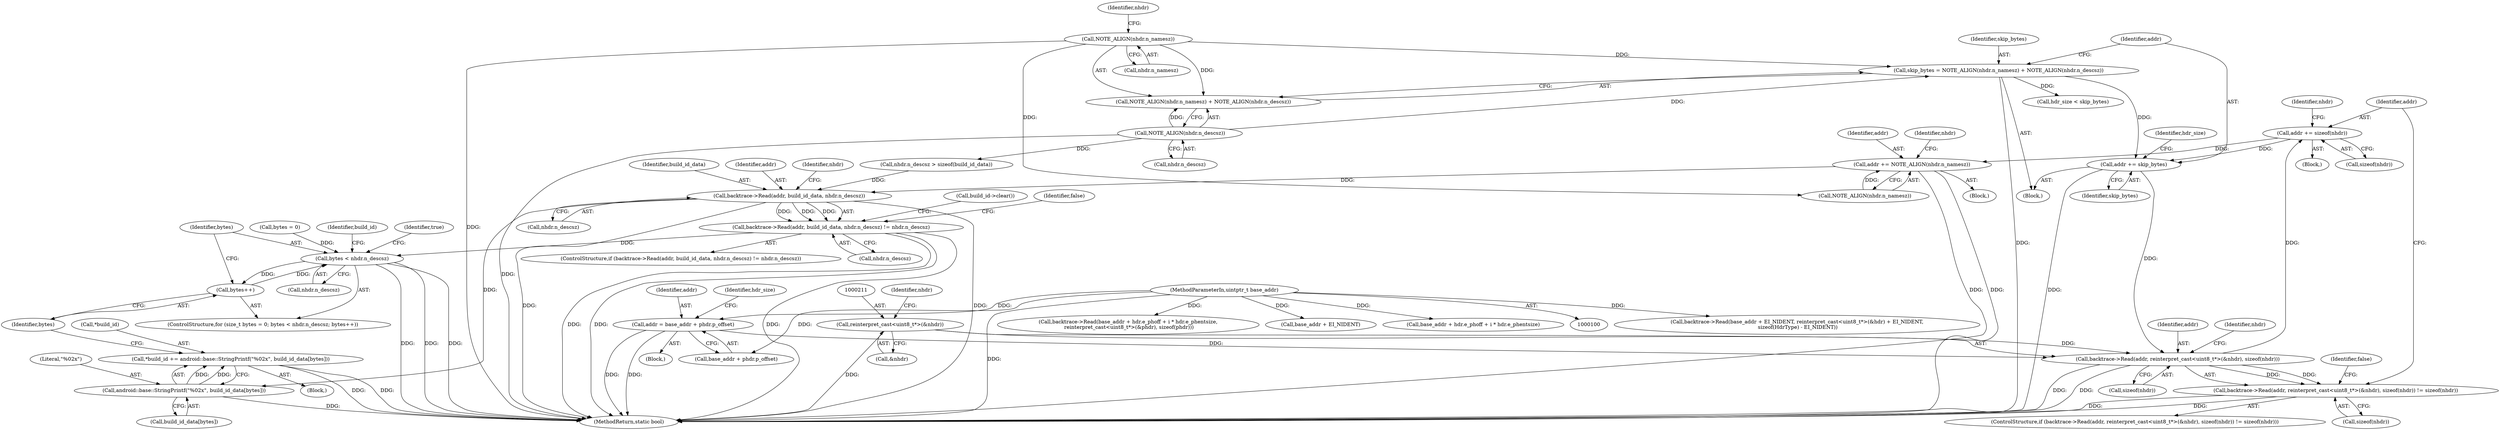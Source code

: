 digraph "0_Android_d917514bd6b270df431ea4e781a865764d406120@API" {
"1000221" [label="(Call,addr += sizeof(nhdr))"];
"1000208" [label="(Call,backtrace->Read(addr, reinterpret_cast<uint8_t*>(&nhdr), sizeof(nhdr)))"];
"1000310" [label="(Call,addr += skip_bytes)"];
"1000299" [label="(Call,skip_bytes = NOTE_ALIGN(nhdr.n_namesz) + NOTE_ALIGN(nhdr.n_descsz))"];
"1000302" [label="(Call,NOTE_ALIGN(nhdr.n_namesz))"];
"1000306" [label="(Call,NOTE_ALIGN(nhdr.n_descsz))"];
"1000221" [label="(Call,addr += sizeof(nhdr))"];
"1000192" [label="(Call,addr = base_addr + phdr.p_offset)"];
"1000102" [label="(MethodParameterIn,uintptr_t base_addr)"];
"1000210" [label="(Call,reinterpret_cast<uint8_t*>(&nhdr))"];
"1000232" [label="(Call,addr += NOTE_ALIGN(nhdr.n_namesz))"];
"1000256" [label="(Call,backtrace->Read(addr, build_id_data, nhdr.n_descsz))"];
"1000255" [label="(Call,backtrace->Read(addr, build_id_data, nhdr.n_descsz) != nhdr.n_descsz)"];
"1000274" [label="(Call,bytes < nhdr.n_descsz)"];
"1000279" [label="(Call,bytes++)"];
"1000285" [label="(Call,android::base::StringPrintf(\"%02x\", build_id_data[bytes]))"];
"1000282" [label="(Call,*build_id += android::base::StringPrintf(\"%02x\", build_id_data[bytes]))"];
"1000207" [label="(Call,backtrace->Read(addr, reinterpret_cast<uint8_t*>(&nhdr), sizeof(nhdr)) != sizeof(nhdr))"];
"1000259" [label="(Call,nhdr.n_descsz)"];
"1000299" [label="(Call,skip_bytes = NOTE_ALIGN(nhdr.n_namesz) + NOTE_ALIGN(nhdr.n_descsz))"];
"1000302" [label="(Call,NOTE_ALIGN(nhdr.n_namesz))"];
"1000240" [label="(Call,nhdr.n_descsz > sizeof(build_id_data))"];
"1000234" [label="(Call,NOTE_ALIGN(nhdr.n_namesz))"];
"1000233" [label="(Identifier,addr)"];
"1000276" [label="(Call,nhdr.n_descsz)"];
"1000315" [label="(Identifier,hdr_size)"];
"1000118" [label="(Call,backtrace->Read(base_addr + EI_NIDENT, reinterpret_cast<uint8_t*>(&hdr) + EI_NIDENT,\n sizeof(HdrType) - EI_NIDENT))"];
"1000256" [label="(Call,backtrace->Read(addr, build_id_data, nhdr.n_descsz))"];
"1000254" [label="(ControlStructure,if (backtrace->Read(addr, build_id_data, nhdr.n_descsz) != nhdr.n_descsz))"];
"1000268" [label="(Call,build_id->clear())"];
"1000214" [label="(Call,sizeof(nhdr))"];
"1000293" [label="(Block,)"];
"1000306" [label="(Call,NOTE_ALIGN(nhdr.n_descsz))"];
"1000155" [label="(Call,backtrace->Read(base_addr + hdr.e_phoff + i * hdr.e_phentsize,\n reinterpret_cast<uint8_t*>(&phdr), sizeof(phdr)))"];
"1000303" [label="(Call,nhdr.n_namesz)"];
"1000263" [label="(Identifier,nhdr)"];
"1000271" [label="(Call,bytes = 0)"];
"1000262" [label="(Call,nhdr.n_descsz)"];
"1000221" [label="(Call,addr += sizeof(nhdr))"];
"1000258" [label="(Identifier,build_id_data)"];
"1000209" [label="(Identifier,addr)"];
"1000310" [label="(Call,addr += skip_bytes)"];
"1000217" [label="(Identifier,nhdr)"];
"1000307" [label="(Call,nhdr.n_descsz)"];
"1000274" [label="(Call,bytes < nhdr.n_descsz)"];
"1000220" [label="(Identifier,false)"];
"1000324" [label="(MethodReturn,static bool)"];
"1000206" [label="(ControlStructure,if (backtrace->Read(addr, reinterpret_cast<uint8_t*>(&nhdr), sizeof(nhdr)) != sizeof(nhdr)))"];
"1000204" [label="(Block,)"];
"1000119" [label="(Call,base_addr + EI_NIDENT)"];
"1000287" [label="(Call,build_id_data[bytes])"];
"1000194" [label="(Call,base_addr + phdr.p_offset)"];
"1000284" [label="(Identifier,build_id)"];
"1000281" [label="(Block,)"];
"1000228" [label="(Identifier,nhdr)"];
"1000193" [label="(Identifier,addr)"];
"1000308" [label="(Identifier,nhdr)"];
"1000269" [label="(ControlStructure,for (size_t bytes = 0; bytes < nhdr.n_descsz; bytes++))"];
"1000280" [label="(Identifier,bytes)"];
"1000257" [label="(Identifier,addr)"];
"1000184" [label="(Block,)"];
"1000156" [label="(Call,base_addr + hdr.e_phoff + i * hdr.e_phentsize)"];
"1000223" [label="(Call,sizeof(nhdr))"];
"1000255" [label="(Call,backtrace->Read(addr, build_id_data, nhdr.n_descsz) != nhdr.n_descsz)"];
"1000267" [label="(Identifier,false)"];
"1000279" [label="(Call,bytes++)"];
"1000216" [label="(Call,sizeof(nhdr))"];
"1000207" [label="(Call,backtrace->Read(addr, reinterpret_cast<uint8_t*>(&nhdr), sizeof(nhdr)) != sizeof(nhdr))"];
"1000201" [label="(Identifier,hdr_size)"];
"1000222" [label="(Identifier,addr)"];
"1000212" [label="(Call,&nhdr)"];
"1000231" [label="(Block,)"];
"1000102" [label="(MethodParameterIn,uintptr_t base_addr)"];
"1000301" [label="(Call,NOTE_ALIGN(nhdr.n_namesz) + NOTE_ALIGN(nhdr.n_descsz))"];
"1000242" [label="(Identifier,nhdr)"];
"1000312" [label="(Identifier,skip_bytes)"];
"1000192" [label="(Call,addr = base_addr + phdr.p_offset)"];
"1000275" [label="(Identifier,bytes)"];
"1000286" [label="(Literal,\"%02x\")"];
"1000232" [label="(Call,addr += NOTE_ALIGN(nhdr.n_namesz))"];
"1000285" [label="(Call,android::base::StringPrintf(\"%02x\", build_id_data[bytes]))"];
"1000314" [label="(Call,hdr_size < skip_bytes)"];
"1000300" [label="(Identifier,skip_bytes)"];
"1000208" [label="(Call,backtrace->Read(addr, reinterpret_cast<uint8_t*>(&nhdr), sizeof(nhdr)))"];
"1000291" [label="(Identifier,true)"];
"1000282" [label="(Call,*build_id += android::base::StringPrintf(\"%02x\", build_id_data[bytes]))"];
"1000283" [label="(Call,*build_id)"];
"1000210" [label="(Call,reinterpret_cast<uint8_t*>(&nhdr))"];
"1000311" [label="(Identifier,addr)"];
"1000215" [label="(Identifier,nhdr)"];
"1000221" -> "1000204"  [label="AST: "];
"1000221" -> "1000223"  [label="CFG: "];
"1000222" -> "1000221"  [label="AST: "];
"1000223" -> "1000221"  [label="AST: "];
"1000228" -> "1000221"  [label="CFG: "];
"1000208" -> "1000221"  [label="DDG: "];
"1000221" -> "1000232"  [label="DDG: "];
"1000221" -> "1000310"  [label="DDG: "];
"1000208" -> "1000207"  [label="AST: "];
"1000208" -> "1000214"  [label="CFG: "];
"1000209" -> "1000208"  [label="AST: "];
"1000210" -> "1000208"  [label="AST: "];
"1000214" -> "1000208"  [label="AST: "];
"1000217" -> "1000208"  [label="CFG: "];
"1000208" -> "1000324"  [label="DDG: "];
"1000208" -> "1000324"  [label="DDG: "];
"1000208" -> "1000207"  [label="DDG: "];
"1000208" -> "1000207"  [label="DDG: "];
"1000310" -> "1000208"  [label="DDG: "];
"1000192" -> "1000208"  [label="DDG: "];
"1000210" -> "1000208"  [label="DDG: "];
"1000310" -> "1000293"  [label="AST: "];
"1000310" -> "1000312"  [label="CFG: "];
"1000311" -> "1000310"  [label="AST: "];
"1000312" -> "1000310"  [label="AST: "];
"1000315" -> "1000310"  [label="CFG: "];
"1000310" -> "1000324"  [label="DDG: "];
"1000299" -> "1000310"  [label="DDG: "];
"1000299" -> "1000293"  [label="AST: "];
"1000299" -> "1000301"  [label="CFG: "];
"1000300" -> "1000299"  [label="AST: "];
"1000301" -> "1000299"  [label="AST: "];
"1000311" -> "1000299"  [label="CFG: "];
"1000299" -> "1000324"  [label="DDG: "];
"1000302" -> "1000299"  [label="DDG: "];
"1000306" -> "1000299"  [label="DDG: "];
"1000299" -> "1000314"  [label="DDG: "];
"1000302" -> "1000301"  [label="AST: "];
"1000302" -> "1000303"  [label="CFG: "];
"1000303" -> "1000302"  [label="AST: "];
"1000308" -> "1000302"  [label="CFG: "];
"1000302" -> "1000324"  [label="DDG: "];
"1000302" -> "1000234"  [label="DDG: "];
"1000302" -> "1000301"  [label="DDG: "];
"1000306" -> "1000301"  [label="AST: "];
"1000306" -> "1000307"  [label="CFG: "];
"1000307" -> "1000306"  [label="AST: "];
"1000301" -> "1000306"  [label="CFG: "];
"1000306" -> "1000324"  [label="DDG: "];
"1000306" -> "1000240"  [label="DDG: "];
"1000306" -> "1000301"  [label="DDG: "];
"1000192" -> "1000184"  [label="AST: "];
"1000192" -> "1000194"  [label="CFG: "];
"1000193" -> "1000192"  [label="AST: "];
"1000194" -> "1000192"  [label="AST: "];
"1000201" -> "1000192"  [label="CFG: "];
"1000192" -> "1000324"  [label="DDG: "];
"1000192" -> "1000324"  [label="DDG: "];
"1000102" -> "1000192"  [label="DDG: "];
"1000102" -> "1000100"  [label="AST: "];
"1000102" -> "1000324"  [label="DDG: "];
"1000102" -> "1000118"  [label="DDG: "];
"1000102" -> "1000119"  [label="DDG: "];
"1000102" -> "1000155"  [label="DDG: "];
"1000102" -> "1000156"  [label="DDG: "];
"1000102" -> "1000194"  [label="DDG: "];
"1000210" -> "1000212"  [label="CFG: "];
"1000211" -> "1000210"  [label="AST: "];
"1000212" -> "1000210"  [label="AST: "];
"1000215" -> "1000210"  [label="CFG: "];
"1000210" -> "1000324"  [label="DDG: "];
"1000232" -> "1000231"  [label="AST: "];
"1000232" -> "1000234"  [label="CFG: "];
"1000233" -> "1000232"  [label="AST: "];
"1000234" -> "1000232"  [label="AST: "];
"1000242" -> "1000232"  [label="CFG: "];
"1000232" -> "1000324"  [label="DDG: "];
"1000232" -> "1000324"  [label="DDG: "];
"1000234" -> "1000232"  [label="DDG: "];
"1000232" -> "1000256"  [label="DDG: "];
"1000256" -> "1000255"  [label="AST: "];
"1000256" -> "1000259"  [label="CFG: "];
"1000257" -> "1000256"  [label="AST: "];
"1000258" -> "1000256"  [label="AST: "];
"1000259" -> "1000256"  [label="AST: "];
"1000263" -> "1000256"  [label="CFG: "];
"1000256" -> "1000324"  [label="DDG: "];
"1000256" -> "1000324"  [label="DDG: "];
"1000256" -> "1000255"  [label="DDG: "];
"1000256" -> "1000255"  [label="DDG: "];
"1000256" -> "1000255"  [label="DDG: "];
"1000240" -> "1000256"  [label="DDG: "];
"1000256" -> "1000285"  [label="DDG: "];
"1000255" -> "1000254"  [label="AST: "];
"1000255" -> "1000262"  [label="CFG: "];
"1000262" -> "1000255"  [label="AST: "];
"1000267" -> "1000255"  [label="CFG: "];
"1000268" -> "1000255"  [label="CFG: "];
"1000255" -> "1000324"  [label="DDG: "];
"1000255" -> "1000324"  [label="DDG: "];
"1000255" -> "1000324"  [label="DDG: "];
"1000255" -> "1000274"  [label="DDG: "];
"1000274" -> "1000269"  [label="AST: "];
"1000274" -> "1000276"  [label="CFG: "];
"1000275" -> "1000274"  [label="AST: "];
"1000276" -> "1000274"  [label="AST: "];
"1000284" -> "1000274"  [label="CFG: "];
"1000291" -> "1000274"  [label="CFG: "];
"1000274" -> "1000324"  [label="DDG: "];
"1000274" -> "1000324"  [label="DDG: "];
"1000274" -> "1000324"  [label="DDG: "];
"1000279" -> "1000274"  [label="DDG: "];
"1000271" -> "1000274"  [label="DDG: "];
"1000274" -> "1000279"  [label="DDG: "];
"1000279" -> "1000269"  [label="AST: "];
"1000279" -> "1000280"  [label="CFG: "];
"1000280" -> "1000279"  [label="AST: "];
"1000275" -> "1000279"  [label="CFG: "];
"1000285" -> "1000282"  [label="AST: "];
"1000285" -> "1000287"  [label="CFG: "];
"1000286" -> "1000285"  [label="AST: "];
"1000287" -> "1000285"  [label="AST: "];
"1000282" -> "1000285"  [label="CFG: "];
"1000285" -> "1000324"  [label="DDG: "];
"1000285" -> "1000282"  [label="DDG: "];
"1000285" -> "1000282"  [label="DDG: "];
"1000282" -> "1000281"  [label="AST: "];
"1000283" -> "1000282"  [label="AST: "];
"1000280" -> "1000282"  [label="CFG: "];
"1000282" -> "1000324"  [label="DDG: "];
"1000282" -> "1000324"  [label="DDG: "];
"1000207" -> "1000206"  [label="AST: "];
"1000207" -> "1000216"  [label="CFG: "];
"1000216" -> "1000207"  [label="AST: "];
"1000220" -> "1000207"  [label="CFG: "];
"1000222" -> "1000207"  [label="CFG: "];
"1000207" -> "1000324"  [label="DDG: "];
"1000207" -> "1000324"  [label="DDG: "];
}

